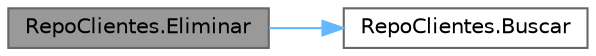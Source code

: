 digraph "RepoClientes.Eliminar"
{
 // INTERACTIVE_SVG=YES
 // LATEX_PDF_SIZE
  bgcolor="transparent";
  edge [fontname=Helvetica,fontsize=10,labelfontname=Helvetica,labelfontsize=10];
  node [fontname=Helvetica,fontsize=10,shape=box,height=0.2,width=0.4];
  rankdir="LR";
  Node1 [id="Node000001",label="RepoClientes.Eliminar",height=0.2,width=0.4,color="gray40", fillcolor="grey60", style="filled", fontcolor="black",tooltip="Elimina un cliente de la lista por su ID (Operación Delete)."];
  Node1 -> Node2 [id="edge1_Node000001_Node000002",color="steelblue1",style="solid",tooltip=" "];
  Node2 [id="Node000002",label="RepoClientes.Buscar",height=0.2,width=0.4,color="grey40", fillcolor="white", style="filled",URL="$classRepoClientes.html#a7f37ac43088ed2cc02fb357ccf74e53c",tooltip="Busca un cliente por su ID (Operación Read)."];
}
